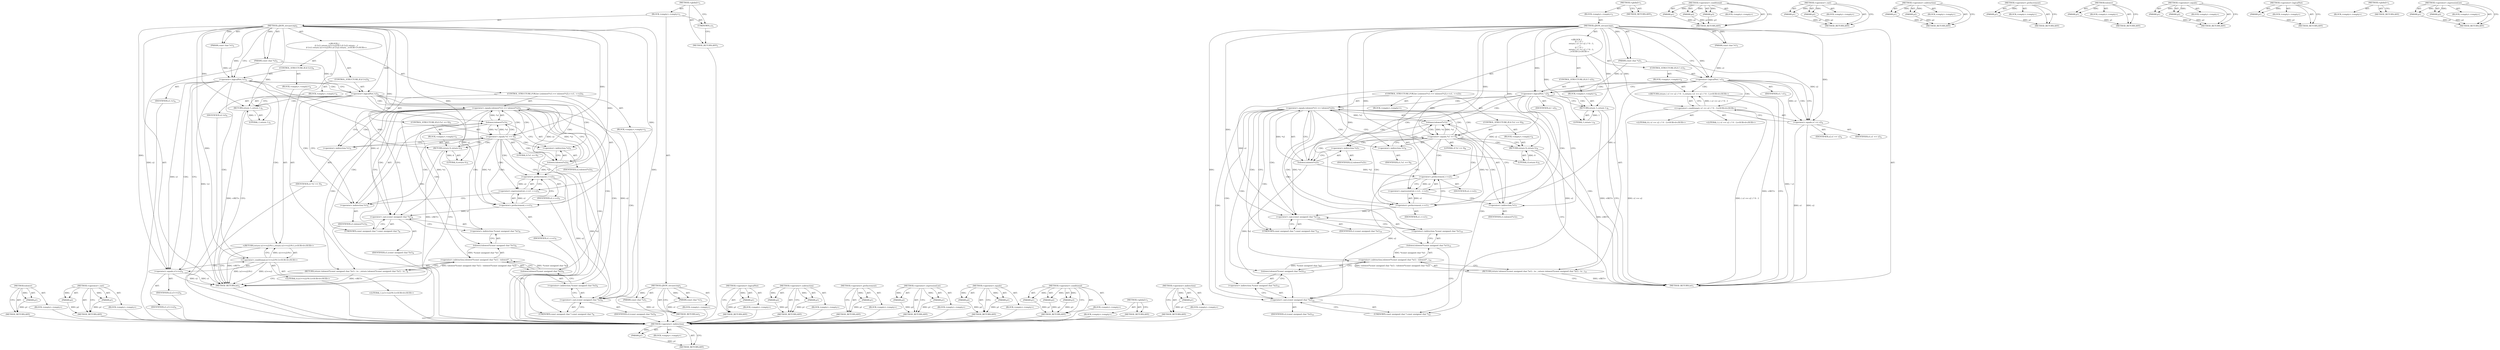 digraph "&lt;operator&gt;.indirection" {
vulnerable_101 [label=<(METHOD,&lt;operator&gt;.indirection)>];
vulnerable_102 [label=<(PARAM,p1)>];
vulnerable_103 [label=<(BLOCK,&lt;empty&gt;,&lt;empty&gt;)>];
vulnerable_104 [label=<(METHOD_RETURN,ANY)>];
vulnerable_6 [label=<(METHOD,&lt;global&gt;)<SUB>1</SUB>>];
vulnerable_7 [label=<(BLOCK,&lt;empty&gt;,&lt;empty&gt;)<SUB>1</SUB>>];
vulnerable_8 [label=<(METHOD,cJSON_strcasecmp)<SUB>1</SUB>>];
vulnerable_9 [label=<(PARAM,const char *s1)<SUB>1</SUB>>];
vulnerable_10 [label=<(PARAM,const char *s2)<SUB>1</SUB>>];
vulnerable_11 [label="<(BLOCK,{
	if ( ! s1 )
		return ( s1 == s2 ) ? 0 : 1;
	...,{
	if ( ! s1 )
		return ( s1 == s2 ) ? 0 : 1;
	...)<SUB>2</SUB>>"];
vulnerable_12 [label=<(CONTROL_STRUCTURE,IF,if (! s1))<SUB>3</SUB>>];
vulnerable_13 [label=<(&lt;operator&gt;.logicalNot,! s1)<SUB>3</SUB>>];
vulnerable_14 [label=<(IDENTIFIER,s1,! s1)<SUB>3</SUB>>];
vulnerable_15 [label=<(BLOCK,&lt;empty&gt;,&lt;empty&gt;)<SUB>4</SUB>>];
vulnerable_16 [label="<(RETURN,return ( s1 == s2 ) ? 0 : 1;,return ( s1 == s2 ) ? 0 : 1;)<SUB>4</SUB>>"];
vulnerable_17 [label="<(&lt;operator&gt;.conditional,( s1 == s2 ) ? 0 : 1)<SUB>4</SUB>>"];
vulnerable_18 [label=<(&lt;operator&gt;.equals,s1 == s2)<SUB>4</SUB>>];
vulnerable_19 [label=<(IDENTIFIER,s1,s1 == s2)<SUB>4</SUB>>];
vulnerable_20 [label=<(IDENTIFIER,s2,s1 == s2)<SUB>4</SUB>>];
vulnerable_21 [label="<(LITERAL,0,( s1 == s2 ) ? 0 : 1)<SUB>4</SUB>>"];
vulnerable_22 [label="<(LITERAL,1,( s1 == s2 ) ? 0 : 1)<SUB>4</SUB>>"];
vulnerable_23 [label=<(CONTROL_STRUCTURE,IF,if (! s2))<SUB>5</SUB>>];
vulnerable_24 [label=<(&lt;operator&gt;.logicalNot,! s2)<SUB>5</SUB>>];
vulnerable_25 [label=<(IDENTIFIER,s2,! s2)<SUB>5</SUB>>];
vulnerable_26 [label=<(BLOCK,&lt;empty&gt;,&lt;empty&gt;)<SUB>6</SUB>>];
vulnerable_27 [label=<(RETURN,return 1;,return 1;)<SUB>6</SUB>>];
vulnerable_28 [label=<(LITERAL,1,return 1;)<SUB>6</SUB>>];
vulnerable_29 [label=<(CONTROL_STRUCTURE,FOR,for (;tolower(*s1) == tolower(*s2);++s1, ++s2))<SUB>7</SUB>>];
vulnerable_30 [label=<(BLOCK,&lt;empty&gt;,&lt;empty&gt;)<SUB>7</SUB>>];
vulnerable_31 [label=<(&lt;operator&gt;.equals,tolower(*s1) == tolower(*s2))<SUB>7</SUB>>];
vulnerable_32 [label=<(tolower,tolower(*s1))<SUB>7</SUB>>];
vulnerable_33 [label=<(&lt;operator&gt;.indirection,*s1)<SUB>7</SUB>>];
vulnerable_34 [label=<(IDENTIFIER,s1,tolower(*s1))<SUB>7</SUB>>];
vulnerable_35 [label=<(tolower,tolower(*s2))<SUB>7</SUB>>];
vulnerable_36 [label=<(&lt;operator&gt;.indirection,*s2)<SUB>7</SUB>>];
vulnerable_37 [label=<(IDENTIFIER,s2,tolower(*s2))<SUB>7</SUB>>];
vulnerable_38 [label=<(&lt;operator&gt;.expressionList,++s1, ++s2)<SUB>7</SUB>>];
vulnerable_39 [label=<(&lt;operator&gt;.preIncrement,++s1)<SUB>7</SUB>>];
vulnerable_40 [label=<(IDENTIFIER,s1,++s1)<SUB>7</SUB>>];
vulnerable_41 [label=<(&lt;operator&gt;.preIncrement,++s2)<SUB>7</SUB>>];
vulnerable_42 [label=<(IDENTIFIER,s2,++s2)<SUB>7</SUB>>];
vulnerable_43 [label=<(CONTROL_STRUCTURE,IF,if (*s1 == 0))<SUB>8</SUB>>];
vulnerable_44 [label=<(&lt;operator&gt;.equals,*s1 == 0)<SUB>8</SUB>>];
vulnerable_45 [label=<(&lt;operator&gt;.indirection,*s1)<SUB>8</SUB>>];
vulnerable_46 [label=<(IDENTIFIER,s1,*s1 == 0)<SUB>8</SUB>>];
vulnerable_47 [label=<(LITERAL,0,*s1 == 0)<SUB>8</SUB>>];
vulnerable_48 [label=<(BLOCK,&lt;empty&gt;,&lt;empty&gt;)<SUB>9</SUB>>];
vulnerable_49 [label=<(RETURN,return 0;,return 0;)<SUB>9</SUB>>];
vulnerable_50 [label=<(LITERAL,0,return 0;)<SUB>9</SUB>>];
vulnerable_51 [label=<(RETURN,return tolower(*(const unsigned char *)s1) - to...,return tolower(*(const unsigned char *)s1) - to...)<SUB>10</SUB>>];
vulnerable_52 [label=<(&lt;operator&gt;.subtraction,tolower(*(const unsigned char *)s1) - tolower(*...)<SUB>10</SUB>>];
vulnerable_53 [label=<(tolower,tolower(*(const unsigned char *)s1))<SUB>10</SUB>>];
vulnerable_54 [label=<(&lt;operator&gt;.indirection,*(const unsigned char *)s1)<SUB>10</SUB>>];
vulnerable_55 [label=<(&lt;operator&gt;.cast,(const unsigned char *)s1)<SUB>10</SUB>>];
vulnerable_56 [label=<(UNKNOWN,const unsigned char *,const unsigned char *)<SUB>10</SUB>>];
vulnerable_57 [label=<(IDENTIFIER,s1,(const unsigned char *)s1)<SUB>10</SUB>>];
vulnerable_58 [label=<(tolower,tolower(*(const unsigned char *)s2))<SUB>10</SUB>>];
vulnerable_59 [label=<(&lt;operator&gt;.indirection,*(const unsigned char *)s2)<SUB>10</SUB>>];
vulnerable_60 [label=<(&lt;operator&gt;.cast,(const unsigned char *)s2)<SUB>10</SUB>>];
vulnerable_61 [label=<(UNKNOWN,const unsigned char *,const unsigned char *)<SUB>10</SUB>>];
vulnerable_62 [label=<(IDENTIFIER,s2,(const unsigned char *)s2)<SUB>10</SUB>>];
vulnerable_63 [label=<(METHOD_RETURN,int)<SUB>1</SUB>>];
vulnerable_65 [label=<(METHOD_RETURN,ANY)<SUB>1</SUB>>];
vulnerable_86 [label=<(METHOD,&lt;operator&gt;.conditional)>];
vulnerable_87 [label=<(PARAM,p1)>];
vulnerable_88 [label=<(PARAM,p2)>];
vulnerable_89 [label=<(PARAM,p3)>];
vulnerable_90 [label=<(BLOCK,&lt;empty&gt;,&lt;empty&gt;)>];
vulnerable_91 [label=<(METHOD_RETURN,ANY)>];
vulnerable_119 [label=<(METHOD,&lt;operator&gt;.cast)>];
vulnerable_120 [label=<(PARAM,p1)>];
vulnerable_121 [label=<(PARAM,p2)>];
vulnerable_122 [label=<(BLOCK,&lt;empty&gt;,&lt;empty&gt;)>];
vulnerable_123 [label=<(METHOD_RETURN,ANY)>];
vulnerable_114 [label=<(METHOD,&lt;operator&gt;.subtraction)>];
vulnerable_115 [label=<(PARAM,p1)>];
vulnerable_116 [label=<(PARAM,p2)>];
vulnerable_117 [label=<(BLOCK,&lt;empty&gt;,&lt;empty&gt;)>];
vulnerable_118 [label=<(METHOD_RETURN,ANY)>];
vulnerable_110 [label=<(METHOD,&lt;operator&gt;.preIncrement)>];
vulnerable_111 [label=<(PARAM,p1)>];
vulnerable_112 [label=<(BLOCK,&lt;empty&gt;,&lt;empty&gt;)>];
vulnerable_113 [label=<(METHOD_RETURN,ANY)>];
vulnerable_97 [label=<(METHOD,tolower)>];
vulnerable_98 [label=<(PARAM,p1)>];
vulnerable_99 [label=<(BLOCK,&lt;empty&gt;,&lt;empty&gt;)>];
vulnerable_100 [label=<(METHOD_RETURN,ANY)>];
vulnerable_92 [label=<(METHOD,&lt;operator&gt;.equals)>];
vulnerable_93 [label=<(PARAM,p1)>];
vulnerable_94 [label=<(PARAM,p2)>];
vulnerable_95 [label=<(BLOCK,&lt;empty&gt;,&lt;empty&gt;)>];
vulnerable_96 [label=<(METHOD_RETURN,ANY)>];
vulnerable_82 [label=<(METHOD,&lt;operator&gt;.logicalNot)>];
vulnerable_83 [label=<(PARAM,p1)>];
vulnerable_84 [label=<(BLOCK,&lt;empty&gt;,&lt;empty&gt;)>];
vulnerable_85 [label=<(METHOD_RETURN,ANY)>];
vulnerable_76 [label=<(METHOD,&lt;global&gt;)<SUB>1</SUB>>];
vulnerable_77 [label=<(BLOCK,&lt;empty&gt;,&lt;empty&gt;)>];
vulnerable_78 [label=<(METHOD_RETURN,ANY)>];
vulnerable_105 [label=<(METHOD,&lt;operator&gt;.expressionList)>];
vulnerable_106 [label=<(PARAM,p1)>];
vulnerable_107 [label=<(PARAM,p2)>];
vulnerable_108 [label=<(BLOCK,&lt;empty&gt;,&lt;empty&gt;)>];
vulnerable_109 [label=<(METHOD_RETURN,ANY)>];
fixed_104 [label=<(METHOD,tolower)>];
fixed_105 [label=<(PARAM,p1)>];
fixed_106 [label=<(BLOCK,&lt;empty&gt;,&lt;empty&gt;)>];
fixed_107 [label=<(METHOD_RETURN,ANY)>];
fixed_126 [label=<(METHOD,&lt;operator&gt;.cast)>];
fixed_127 [label=<(PARAM,p1)>];
fixed_128 [label=<(PARAM,p2)>];
fixed_129 [label=<(BLOCK,&lt;empty&gt;,&lt;empty&gt;)>];
fixed_130 [label=<(METHOD_RETURN,ANY)>];
fixed_6 [label=<(METHOD,&lt;global&gt;)<SUB>1</SUB>>];
fixed_7 [label=<(BLOCK,&lt;empty&gt;,&lt;empty&gt;)<SUB>1</SUB>>];
fixed_8 [label=<(METHOD,cJSON_strcasecmp)<SUB>1</SUB>>];
fixed_9 [label=<(PARAM,const char *s1)<SUB>1</SUB>>];
fixed_10 [label=<(PARAM,const char *s2)<SUB>1</SUB>>];
fixed_11 [label=<(BLOCK,&lt;empty&gt;,&lt;empty&gt;)>];
fixed_12 [label=<(METHOD_RETURN,int)<SUB>1</SUB>>];
fixed_14 [label=<(UNKNOWN,),))<SUB>1</SUB>>];
fixed_15 [label=<(METHOD,cJSON_strcasecmp)<SUB>2</SUB>>];
fixed_16 [label=<(PARAM,const char *s1)<SUB>2</SUB>>];
fixed_17 [label=<(PARAM,const char *s2)<SUB>2</SUB>>];
fixed_18 [label="<(BLOCK,{
	if (!s1) return (s1==s2)?0:1;if (!s2) return...,{
	if (!s1) return (s1==s2)?0:1;if (!s2) return...)<SUB>3</SUB>>"];
fixed_19 [label=<(CONTROL_STRUCTURE,IF,if (!s1))<SUB>4</SUB>>];
fixed_20 [label=<(&lt;operator&gt;.logicalNot,!s1)<SUB>4</SUB>>];
fixed_21 [label=<(IDENTIFIER,s1,!s1)<SUB>4</SUB>>];
fixed_22 [label=<(BLOCK,&lt;empty&gt;,&lt;empty&gt;)<SUB>4</SUB>>];
fixed_23 [label="<(RETURN,return (s1==s2)?0:1;,return (s1==s2)?0:1;)<SUB>4</SUB>>"];
fixed_24 [label="<(&lt;operator&gt;.conditional,(s1==s2)?0:1)<SUB>4</SUB>>"];
fixed_25 [label=<(&lt;operator&gt;.equals,s1==s2)<SUB>4</SUB>>];
fixed_26 [label=<(IDENTIFIER,s1,s1==s2)<SUB>4</SUB>>];
fixed_27 [label=<(IDENTIFIER,s2,s1==s2)<SUB>4</SUB>>];
fixed_28 [label="<(LITERAL,0,(s1==s2)?0:1)<SUB>4</SUB>>"];
fixed_29 [label="<(LITERAL,1,(s1==s2)?0:1)<SUB>4</SUB>>"];
fixed_30 [label=<(CONTROL_STRUCTURE,IF,if (!s2))<SUB>4</SUB>>];
fixed_31 [label=<(&lt;operator&gt;.logicalNot,!s2)<SUB>4</SUB>>];
fixed_32 [label=<(IDENTIFIER,s2,!s2)<SUB>4</SUB>>];
fixed_33 [label=<(BLOCK,&lt;empty&gt;,&lt;empty&gt;)<SUB>4</SUB>>];
fixed_34 [label=<(RETURN,return 1;,return 1;)<SUB>4</SUB>>];
fixed_35 [label=<(LITERAL,1,return 1;)<SUB>4</SUB>>];
fixed_36 [label=<(CONTROL_STRUCTURE,FOR,for (;tolower(*s1) == tolower(*s2);++s1, ++s2))<SUB>5</SUB>>];
fixed_37 [label=<(BLOCK,&lt;empty&gt;,&lt;empty&gt;)<SUB>5</SUB>>];
fixed_38 [label=<(&lt;operator&gt;.equals,tolower(*s1) == tolower(*s2))<SUB>5</SUB>>];
fixed_39 [label=<(tolower,tolower(*s1))<SUB>5</SUB>>];
fixed_40 [label=<(&lt;operator&gt;.indirection,*s1)<SUB>5</SUB>>];
fixed_41 [label=<(IDENTIFIER,s1,tolower(*s1))<SUB>5</SUB>>];
fixed_42 [label=<(tolower,tolower(*s2))<SUB>5</SUB>>];
fixed_43 [label=<(&lt;operator&gt;.indirection,*s2)<SUB>5</SUB>>];
fixed_44 [label=<(IDENTIFIER,s2,tolower(*s2))<SUB>5</SUB>>];
fixed_45 [label=<(&lt;operator&gt;.expressionList,++s1, ++s2)<SUB>5</SUB>>];
fixed_46 [label=<(&lt;operator&gt;.preIncrement,++s1)<SUB>5</SUB>>];
fixed_47 [label=<(IDENTIFIER,s1,++s1)<SUB>5</SUB>>];
fixed_48 [label=<(&lt;operator&gt;.preIncrement,++s2)<SUB>5</SUB>>];
fixed_49 [label=<(IDENTIFIER,s2,++s2)<SUB>5</SUB>>];
fixed_50 [label=<(CONTROL_STRUCTURE,IF,if (*s1 == 0))<SUB>5</SUB>>];
fixed_51 [label=<(&lt;operator&gt;.equals,*s1 == 0)<SUB>5</SUB>>];
fixed_52 [label=<(&lt;operator&gt;.indirection,*s1)<SUB>5</SUB>>];
fixed_53 [label=<(IDENTIFIER,s1,*s1 == 0)<SUB>5</SUB>>];
fixed_54 [label=<(LITERAL,0,*s1 == 0)<SUB>5</SUB>>];
fixed_55 [label=<(BLOCK,&lt;empty&gt;,&lt;empty&gt;)<SUB>5</SUB>>];
fixed_56 [label=<(RETURN,return 0;,return 0;)<SUB>5</SUB>>];
fixed_57 [label=<(LITERAL,0,return 0;)<SUB>5</SUB>>];
fixed_58 [label=<(RETURN,return tolower(*(const unsigned char *)s1) - to...,return tolower(*(const unsigned char *)s1) - to...)<SUB>6</SUB>>];
fixed_59 [label=<(&lt;operator&gt;.subtraction,tolower(*(const unsigned char *)s1) - tolower(*...)<SUB>6</SUB>>];
fixed_60 [label=<(tolower,tolower(*(const unsigned char *)s1))<SUB>6</SUB>>];
fixed_61 [label=<(&lt;operator&gt;.indirection,*(const unsigned char *)s1)<SUB>6</SUB>>];
fixed_62 [label=<(&lt;operator&gt;.cast,(const unsigned char *)s1)<SUB>6</SUB>>];
fixed_63 [label=<(UNKNOWN,const unsigned char *,const unsigned char *)<SUB>6</SUB>>];
fixed_64 [label=<(IDENTIFIER,s1,(const unsigned char *)s1)<SUB>6</SUB>>];
fixed_65 [label=<(tolower,tolower(*(const unsigned char *)s2))<SUB>6</SUB>>];
fixed_66 [label=<(&lt;operator&gt;.indirection,*(const unsigned char *)s2)<SUB>6</SUB>>];
fixed_67 [label=<(&lt;operator&gt;.cast,(const unsigned char *)s2)<SUB>6</SUB>>];
fixed_68 [label=<(UNKNOWN,const unsigned char *,const unsigned char *)<SUB>6</SUB>>];
fixed_69 [label=<(IDENTIFIER,s2,(const unsigned char *)s2)<SUB>6</SUB>>];
fixed_70 [label=<(METHOD_RETURN,int)<SUB>2</SUB>>];
fixed_72 [label=<(METHOD_RETURN,ANY)<SUB>1</SUB>>];
fixed_89 [label=<(METHOD,&lt;operator&gt;.logicalNot)>];
fixed_90 [label=<(PARAM,p1)>];
fixed_91 [label=<(BLOCK,&lt;empty&gt;,&lt;empty&gt;)>];
fixed_92 [label=<(METHOD_RETURN,ANY)>];
fixed_121 [label=<(METHOD,&lt;operator&gt;.subtraction)>];
fixed_122 [label=<(PARAM,p1)>];
fixed_123 [label=<(PARAM,p2)>];
fixed_124 [label=<(BLOCK,&lt;empty&gt;,&lt;empty&gt;)>];
fixed_125 [label=<(METHOD_RETURN,ANY)>];
fixed_117 [label=<(METHOD,&lt;operator&gt;.preIncrement)>];
fixed_118 [label=<(PARAM,p1)>];
fixed_119 [label=<(BLOCK,&lt;empty&gt;,&lt;empty&gt;)>];
fixed_120 [label=<(METHOD_RETURN,ANY)>];
fixed_112 [label=<(METHOD,&lt;operator&gt;.expressionList)>];
fixed_113 [label=<(PARAM,p1)>];
fixed_114 [label=<(PARAM,p2)>];
fixed_115 [label=<(BLOCK,&lt;empty&gt;,&lt;empty&gt;)>];
fixed_116 [label=<(METHOD_RETURN,ANY)>];
fixed_99 [label=<(METHOD,&lt;operator&gt;.equals)>];
fixed_100 [label=<(PARAM,p1)>];
fixed_101 [label=<(PARAM,p2)>];
fixed_102 [label=<(BLOCK,&lt;empty&gt;,&lt;empty&gt;)>];
fixed_103 [label=<(METHOD_RETURN,ANY)>];
fixed_93 [label=<(METHOD,&lt;operator&gt;.conditional)>];
fixed_94 [label=<(PARAM,p1)>];
fixed_95 [label=<(PARAM,p2)>];
fixed_96 [label=<(PARAM,p3)>];
fixed_97 [label=<(BLOCK,&lt;empty&gt;,&lt;empty&gt;)>];
fixed_98 [label=<(METHOD_RETURN,ANY)>];
fixed_83 [label=<(METHOD,&lt;global&gt;)<SUB>1</SUB>>];
fixed_84 [label=<(BLOCK,&lt;empty&gt;,&lt;empty&gt;)>];
fixed_85 [label=<(METHOD_RETURN,ANY)>];
fixed_108 [label=<(METHOD,&lt;operator&gt;.indirection)>];
fixed_109 [label=<(PARAM,p1)>];
fixed_110 [label=<(BLOCK,&lt;empty&gt;,&lt;empty&gt;)>];
fixed_111 [label=<(METHOD_RETURN,ANY)>];
vulnerable_101 -> vulnerable_102  [key=0, label="AST: "];
vulnerable_101 -> vulnerable_102  [key=1, label="DDG: "];
vulnerable_101 -> vulnerable_103  [key=0, label="AST: "];
vulnerable_101 -> vulnerable_104  [key=0, label="AST: "];
vulnerable_101 -> vulnerable_104  [key=1, label="CFG: "];
vulnerable_102 -> vulnerable_104  [key=0, label="DDG: p1"];
vulnerable_6 -> vulnerable_7  [key=0, label="AST: "];
vulnerable_6 -> vulnerable_65  [key=0, label="AST: "];
vulnerable_6 -> vulnerable_65  [key=1, label="CFG: "];
vulnerable_7 -> vulnerable_8  [key=0, label="AST: "];
vulnerable_8 -> vulnerable_9  [key=0, label="AST: "];
vulnerable_8 -> vulnerable_9  [key=1, label="DDG: "];
vulnerable_8 -> vulnerable_10  [key=0, label="AST: "];
vulnerable_8 -> vulnerable_10  [key=1, label="DDG: "];
vulnerable_8 -> vulnerable_11  [key=0, label="AST: "];
vulnerable_8 -> vulnerable_63  [key=0, label="AST: "];
vulnerable_8 -> vulnerable_13  [key=0, label="CFG: "];
vulnerable_8 -> vulnerable_13  [key=1, label="DDG: "];
vulnerable_8 -> vulnerable_24  [key=0, label="DDG: "];
vulnerable_8 -> vulnerable_27  [key=0, label="DDG: "];
vulnerable_8 -> vulnerable_17  [key=0, label="DDG: "];
vulnerable_8 -> vulnerable_28  [key=0, label="DDG: "];
vulnerable_8 -> vulnerable_39  [key=0, label="DDG: "];
vulnerable_8 -> vulnerable_41  [key=0, label="DDG: "];
vulnerable_8 -> vulnerable_44  [key=0, label="DDG: "];
vulnerable_8 -> vulnerable_49  [key=0, label="DDG: "];
vulnerable_8 -> vulnerable_50  [key=0, label="DDG: "];
vulnerable_8 -> vulnerable_18  [key=0, label="DDG: "];
vulnerable_8 -> vulnerable_55  [key=0, label="DDG: "];
vulnerable_8 -> vulnerable_60  [key=0, label="DDG: "];
vulnerable_9 -> vulnerable_13  [key=0, label="DDG: s1"];
vulnerable_10 -> vulnerable_24  [key=0, label="DDG: s2"];
vulnerable_10 -> vulnerable_18  [key=0, label="DDG: s2"];
vulnerable_11 -> vulnerable_12  [key=0, label="AST: "];
vulnerable_11 -> vulnerable_23  [key=0, label="AST: "];
vulnerable_11 -> vulnerable_29  [key=0, label="AST: "];
vulnerable_11 -> vulnerable_51  [key=0, label="AST: "];
vulnerable_12 -> vulnerable_13  [key=0, label="AST: "];
vulnerable_12 -> vulnerable_15  [key=0, label="AST: "];
vulnerable_13 -> vulnerable_14  [key=0, label="AST: "];
vulnerable_13 -> vulnerable_18  [key=0, label="CFG: "];
vulnerable_13 -> vulnerable_18  [key=1, label="DDG: s1"];
vulnerable_13 -> vulnerable_18  [key=2, label="CDG: "];
vulnerable_13 -> vulnerable_24  [key=0, label="CFG: "];
vulnerable_13 -> vulnerable_24  [key=1, label="CDG: "];
vulnerable_13 -> vulnerable_63  [key=0, label="DDG: ! s1"];
vulnerable_13 -> vulnerable_39  [key=0, label="DDG: s1"];
vulnerable_13 -> vulnerable_55  [key=0, label="DDG: s1"];
vulnerable_13 -> vulnerable_16  [key=0, label="CDG: "];
vulnerable_13 -> vulnerable_17  [key=0, label="CDG: "];
vulnerable_15 -> vulnerable_16  [key=0, label="AST: "];
vulnerable_16 -> vulnerable_17  [key=0, label="AST: "];
vulnerable_16 -> vulnerable_63  [key=0, label="CFG: "];
vulnerable_16 -> vulnerable_63  [key=1, label="DDG: &lt;RET&gt;"];
vulnerable_17 -> vulnerable_18  [key=0, label="AST: "];
vulnerable_17 -> vulnerable_21  [key=0, label="AST: "];
vulnerable_17 -> vulnerable_22  [key=0, label="AST: "];
vulnerable_17 -> vulnerable_16  [key=0, label="CFG: "];
vulnerable_17 -> vulnerable_16  [key=1, label="DDG: ( s1 == s2 ) ? 0 : 1"];
vulnerable_17 -> vulnerable_63  [key=0, label="DDG: s1 == s2"];
vulnerable_17 -> vulnerable_63  [key=1, label="DDG: ( s1 == s2 ) ? 0 : 1"];
vulnerable_18 -> vulnerable_19  [key=0, label="AST: "];
vulnerable_18 -> vulnerable_20  [key=0, label="AST: "];
vulnerable_18 -> vulnerable_17  [key=0, label="CFG: "];
vulnerable_18 -> vulnerable_63  [key=0, label="DDG: s1"];
vulnerable_18 -> vulnerable_63  [key=1, label="DDG: s2"];
vulnerable_23 -> vulnerable_24  [key=0, label="AST: "];
vulnerable_23 -> vulnerable_26  [key=0, label="AST: "];
vulnerable_24 -> vulnerable_25  [key=0, label="AST: "];
vulnerable_24 -> vulnerable_27  [key=0, label="CFG: "];
vulnerable_24 -> vulnerable_27  [key=1, label="CDG: "];
vulnerable_24 -> vulnerable_33  [key=0, label="CFG: "];
vulnerable_24 -> vulnerable_33  [key=1, label="CDG: "];
vulnerable_24 -> vulnerable_41  [key=0, label="DDG: s2"];
vulnerable_24 -> vulnerable_60  [key=0, label="DDG: s2"];
vulnerable_24 -> vulnerable_32  [key=0, label="CDG: "];
vulnerable_24 -> vulnerable_36  [key=0, label="CDG: "];
vulnerable_24 -> vulnerable_35  [key=0, label="CDG: "];
vulnerable_24 -> vulnerable_31  [key=0, label="CDG: "];
vulnerable_26 -> vulnerable_27  [key=0, label="AST: "];
vulnerable_27 -> vulnerable_28  [key=0, label="AST: "];
vulnerable_27 -> vulnerable_63  [key=0, label="CFG: "];
vulnerable_27 -> vulnerable_63  [key=1, label="DDG: &lt;RET&gt;"];
vulnerable_28 -> vulnerable_27  [key=0, label="DDG: 1"];
vulnerable_29 -> vulnerable_30  [key=0, label="AST: "];
vulnerable_29 -> vulnerable_31  [key=0, label="AST: "];
vulnerable_29 -> vulnerable_38  [key=0, label="AST: "];
vulnerable_29 -> vulnerable_43  [key=0, label="AST: "];
vulnerable_31 -> vulnerable_32  [key=0, label="AST: "];
vulnerable_31 -> vulnerable_35  [key=0, label="AST: "];
vulnerable_31 -> vulnerable_56  [key=0, label="CFG: "];
vulnerable_31 -> vulnerable_56  [key=1, label="CDG: "];
vulnerable_31 -> vulnerable_45  [key=0, label="CFG: "];
vulnerable_31 -> vulnerable_45  [key=1, label="CDG: "];
vulnerable_31 -> vulnerable_58  [key=0, label="CDG: "];
vulnerable_31 -> vulnerable_60  [key=0, label="CDG: "];
vulnerable_31 -> vulnerable_61  [key=0, label="CDG: "];
vulnerable_31 -> vulnerable_51  [key=0, label="CDG: "];
vulnerable_31 -> vulnerable_52  [key=0, label="CDG: "];
vulnerable_31 -> vulnerable_53  [key=0, label="CDG: "];
vulnerable_31 -> vulnerable_59  [key=0, label="CDG: "];
vulnerable_31 -> vulnerable_44  [key=0, label="CDG: "];
vulnerable_31 -> vulnerable_55  [key=0, label="CDG: "];
vulnerable_31 -> vulnerable_54  [key=0, label="CDG: "];
vulnerable_32 -> vulnerable_33  [key=0, label="AST: "];
vulnerable_32 -> vulnerable_36  [key=0, label="CFG: "];
vulnerable_32 -> vulnerable_31  [key=0, label="DDG: *s1"];
vulnerable_32 -> vulnerable_44  [key=0, label="DDG: *s1"];
vulnerable_32 -> vulnerable_55  [key=0, label="DDG: *s1"];
vulnerable_33 -> vulnerable_34  [key=0, label="AST: "];
vulnerable_33 -> vulnerable_32  [key=0, label="CFG: "];
vulnerable_35 -> vulnerable_36  [key=0, label="AST: "];
vulnerable_35 -> vulnerable_31  [key=0, label="CFG: "];
vulnerable_35 -> vulnerable_31  [key=1, label="DDG: *s2"];
vulnerable_35 -> vulnerable_41  [key=0, label="DDG: *s2"];
vulnerable_35 -> vulnerable_60  [key=0, label="DDG: *s2"];
vulnerable_36 -> vulnerable_37  [key=0, label="AST: "];
vulnerable_36 -> vulnerable_35  [key=0, label="CFG: "];
vulnerable_38 -> vulnerable_39  [key=0, label="AST: "];
vulnerable_38 -> vulnerable_41  [key=0, label="AST: "];
vulnerable_38 -> vulnerable_33  [key=0, label="CFG: "];
vulnerable_39 -> vulnerable_40  [key=0, label="AST: "];
vulnerable_39 -> vulnerable_41  [key=0, label="CFG: "];
vulnerable_39 -> vulnerable_38  [key=0, label="DDG: s1"];
vulnerable_39 -> vulnerable_55  [key=0, label="DDG: s1"];
vulnerable_41 -> vulnerable_42  [key=0, label="AST: "];
vulnerable_41 -> vulnerable_38  [key=0, label="CFG: "];
vulnerable_41 -> vulnerable_38  [key=1, label="DDG: s2"];
vulnerable_41 -> vulnerable_60  [key=0, label="DDG: s2"];
vulnerable_43 -> vulnerable_44  [key=0, label="AST: "];
vulnerable_43 -> vulnerable_48  [key=0, label="AST: "];
vulnerable_44 -> vulnerable_45  [key=0, label="AST: "];
vulnerable_44 -> vulnerable_47  [key=0, label="AST: "];
vulnerable_44 -> vulnerable_49  [key=0, label="CFG: "];
vulnerable_44 -> vulnerable_49  [key=1, label="CDG: "];
vulnerable_44 -> vulnerable_39  [key=0, label="CFG: "];
vulnerable_44 -> vulnerable_39  [key=1, label="DDG: *s1"];
vulnerable_44 -> vulnerable_39  [key=2, label="CDG: "];
vulnerable_44 -> vulnerable_32  [key=0, label="DDG: *s1"];
vulnerable_44 -> vulnerable_32  [key=1, label="CDG: "];
vulnerable_44 -> vulnerable_33  [key=0, label="CDG: "];
vulnerable_44 -> vulnerable_36  [key=0, label="CDG: "];
vulnerable_44 -> vulnerable_38  [key=0, label="CDG: "];
vulnerable_44 -> vulnerable_41  [key=0, label="CDG: "];
vulnerable_44 -> vulnerable_35  [key=0, label="CDG: "];
vulnerable_44 -> vulnerable_31  [key=0, label="CDG: "];
vulnerable_45 -> vulnerable_46  [key=0, label="AST: "];
vulnerable_45 -> vulnerable_44  [key=0, label="CFG: "];
vulnerable_48 -> vulnerable_49  [key=0, label="AST: "];
vulnerable_49 -> vulnerable_50  [key=0, label="AST: "];
vulnerable_49 -> vulnerable_63  [key=0, label="CFG: "];
vulnerable_49 -> vulnerable_63  [key=1, label="DDG: &lt;RET&gt;"];
vulnerable_50 -> vulnerable_49  [key=0, label="DDG: 0"];
vulnerable_51 -> vulnerable_52  [key=0, label="AST: "];
vulnerable_51 -> vulnerable_63  [key=0, label="CFG: "];
vulnerable_51 -> vulnerable_63  [key=1, label="DDG: &lt;RET&gt;"];
vulnerable_52 -> vulnerable_53  [key=0, label="AST: "];
vulnerable_52 -> vulnerable_58  [key=0, label="AST: "];
vulnerable_52 -> vulnerable_51  [key=0, label="CFG: "];
vulnerable_52 -> vulnerable_51  [key=1, label="DDG: tolower(*(const unsigned char *)s1) - tolower(*(const unsigned char *)s2)"];
vulnerable_53 -> vulnerable_54  [key=0, label="AST: "];
vulnerable_53 -> vulnerable_61  [key=0, label="CFG: "];
vulnerable_53 -> vulnerable_52  [key=0, label="DDG: *(const unsigned char *)s1"];
vulnerable_54 -> vulnerable_55  [key=0, label="AST: "];
vulnerable_54 -> vulnerable_53  [key=0, label="CFG: "];
vulnerable_55 -> vulnerable_56  [key=0, label="AST: "];
vulnerable_55 -> vulnerable_57  [key=0, label="AST: "];
vulnerable_55 -> vulnerable_54  [key=0, label="CFG: "];
vulnerable_56 -> vulnerable_55  [key=0, label="CFG: "];
vulnerable_58 -> vulnerable_59  [key=0, label="AST: "];
vulnerable_58 -> vulnerable_52  [key=0, label="CFG: "];
vulnerable_58 -> vulnerable_52  [key=1, label="DDG: *(const unsigned char *)s2"];
vulnerable_59 -> vulnerable_60  [key=0, label="AST: "];
vulnerable_59 -> vulnerable_58  [key=0, label="CFG: "];
vulnerable_60 -> vulnerable_61  [key=0, label="AST: "];
vulnerable_60 -> vulnerable_62  [key=0, label="AST: "];
vulnerable_60 -> vulnerable_59  [key=0, label="CFG: "];
vulnerable_61 -> vulnerable_60  [key=0, label="CFG: "];
vulnerable_86 -> vulnerable_87  [key=0, label="AST: "];
vulnerable_86 -> vulnerable_87  [key=1, label="DDG: "];
vulnerable_86 -> vulnerable_90  [key=0, label="AST: "];
vulnerable_86 -> vulnerable_88  [key=0, label="AST: "];
vulnerable_86 -> vulnerable_88  [key=1, label="DDG: "];
vulnerable_86 -> vulnerable_91  [key=0, label="AST: "];
vulnerable_86 -> vulnerable_91  [key=1, label="CFG: "];
vulnerable_86 -> vulnerable_89  [key=0, label="AST: "];
vulnerable_86 -> vulnerable_89  [key=1, label="DDG: "];
vulnerable_87 -> vulnerable_91  [key=0, label="DDG: p1"];
vulnerable_88 -> vulnerable_91  [key=0, label="DDG: p2"];
vulnerable_89 -> vulnerable_91  [key=0, label="DDG: p3"];
vulnerable_119 -> vulnerable_120  [key=0, label="AST: "];
vulnerable_119 -> vulnerable_120  [key=1, label="DDG: "];
vulnerable_119 -> vulnerable_122  [key=0, label="AST: "];
vulnerable_119 -> vulnerable_121  [key=0, label="AST: "];
vulnerable_119 -> vulnerable_121  [key=1, label="DDG: "];
vulnerable_119 -> vulnerable_123  [key=0, label="AST: "];
vulnerable_119 -> vulnerable_123  [key=1, label="CFG: "];
vulnerable_120 -> vulnerable_123  [key=0, label="DDG: p1"];
vulnerable_121 -> vulnerable_123  [key=0, label="DDG: p2"];
vulnerable_114 -> vulnerable_115  [key=0, label="AST: "];
vulnerable_114 -> vulnerable_115  [key=1, label="DDG: "];
vulnerable_114 -> vulnerable_117  [key=0, label="AST: "];
vulnerable_114 -> vulnerable_116  [key=0, label="AST: "];
vulnerable_114 -> vulnerable_116  [key=1, label="DDG: "];
vulnerable_114 -> vulnerable_118  [key=0, label="AST: "];
vulnerable_114 -> vulnerable_118  [key=1, label="CFG: "];
vulnerable_115 -> vulnerable_118  [key=0, label="DDG: p1"];
vulnerable_116 -> vulnerable_118  [key=0, label="DDG: p2"];
vulnerable_110 -> vulnerable_111  [key=0, label="AST: "];
vulnerable_110 -> vulnerable_111  [key=1, label="DDG: "];
vulnerable_110 -> vulnerable_112  [key=0, label="AST: "];
vulnerable_110 -> vulnerable_113  [key=0, label="AST: "];
vulnerable_110 -> vulnerable_113  [key=1, label="CFG: "];
vulnerable_111 -> vulnerable_113  [key=0, label="DDG: p1"];
vulnerable_97 -> vulnerable_98  [key=0, label="AST: "];
vulnerable_97 -> vulnerable_98  [key=1, label="DDG: "];
vulnerable_97 -> vulnerable_99  [key=0, label="AST: "];
vulnerable_97 -> vulnerable_100  [key=0, label="AST: "];
vulnerable_97 -> vulnerable_100  [key=1, label="CFG: "];
vulnerable_98 -> vulnerable_100  [key=0, label="DDG: p1"];
vulnerable_92 -> vulnerable_93  [key=0, label="AST: "];
vulnerable_92 -> vulnerable_93  [key=1, label="DDG: "];
vulnerable_92 -> vulnerable_95  [key=0, label="AST: "];
vulnerable_92 -> vulnerable_94  [key=0, label="AST: "];
vulnerable_92 -> vulnerable_94  [key=1, label="DDG: "];
vulnerable_92 -> vulnerable_96  [key=0, label="AST: "];
vulnerable_92 -> vulnerable_96  [key=1, label="CFG: "];
vulnerable_93 -> vulnerable_96  [key=0, label="DDG: p1"];
vulnerable_94 -> vulnerable_96  [key=0, label="DDG: p2"];
vulnerable_82 -> vulnerable_83  [key=0, label="AST: "];
vulnerable_82 -> vulnerable_83  [key=1, label="DDG: "];
vulnerable_82 -> vulnerable_84  [key=0, label="AST: "];
vulnerable_82 -> vulnerable_85  [key=0, label="AST: "];
vulnerable_82 -> vulnerable_85  [key=1, label="CFG: "];
vulnerable_83 -> vulnerable_85  [key=0, label="DDG: p1"];
vulnerable_76 -> vulnerable_77  [key=0, label="AST: "];
vulnerable_76 -> vulnerable_78  [key=0, label="AST: "];
vulnerable_76 -> vulnerable_78  [key=1, label="CFG: "];
vulnerable_105 -> vulnerable_106  [key=0, label="AST: "];
vulnerable_105 -> vulnerable_106  [key=1, label="DDG: "];
vulnerable_105 -> vulnerable_108  [key=0, label="AST: "];
vulnerable_105 -> vulnerable_107  [key=0, label="AST: "];
vulnerable_105 -> vulnerable_107  [key=1, label="DDG: "];
vulnerable_105 -> vulnerable_109  [key=0, label="AST: "];
vulnerable_105 -> vulnerable_109  [key=1, label="CFG: "];
vulnerable_106 -> vulnerable_109  [key=0, label="DDG: p1"];
vulnerable_107 -> vulnerable_109  [key=0, label="DDG: p2"];
fixed_104 -> fixed_105  [key=0, label="AST: "];
fixed_104 -> fixed_105  [key=1, label="DDG: "];
fixed_104 -> fixed_106  [key=0, label="AST: "];
fixed_104 -> fixed_107  [key=0, label="AST: "];
fixed_104 -> fixed_107  [key=1, label="CFG: "];
fixed_105 -> fixed_107  [key=0, label="DDG: p1"];
fixed_106 -> vulnerable_101  [key=0];
fixed_107 -> vulnerable_101  [key=0];
fixed_126 -> fixed_127  [key=0, label="AST: "];
fixed_126 -> fixed_127  [key=1, label="DDG: "];
fixed_126 -> fixed_129  [key=0, label="AST: "];
fixed_126 -> fixed_128  [key=0, label="AST: "];
fixed_126 -> fixed_128  [key=1, label="DDG: "];
fixed_126 -> fixed_130  [key=0, label="AST: "];
fixed_126 -> fixed_130  [key=1, label="CFG: "];
fixed_127 -> fixed_130  [key=0, label="DDG: p1"];
fixed_128 -> fixed_130  [key=0, label="DDG: p2"];
fixed_129 -> vulnerable_101  [key=0];
fixed_130 -> vulnerable_101  [key=0];
fixed_6 -> fixed_7  [key=0, label="AST: "];
fixed_6 -> fixed_72  [key=0, label="AST: "];
fixed_6 -> fixed_14  [key=0, label="CFG: "];
fixed_7 -> fixed_8  [key=0, label="AST: "];
fixed_7 -> fixed_14  [key=0, label="AST: "];
fixed_7 -> fixed_15  [key=0, label="AST: "];
fixed_8 -> fixed_9  [key=0, label="AST: "];
fixed_8 -> fixed_9  [key=1, label="DDG: "];
fixed_8 -> fixed_10  [key=0, label="AST: "];
fixed_8 -> fixed_10  [key=1, label="DDG: "];
fixed_8 -> fixed_11  [key=0, label="AST: "];
fixed_8 -> fixed_12  [key=0, label="AST: "];
fixed_8 -> fixed_12  [key=1, label="CFG: "];
fixed_9 -> fixed_12  [key=0, label="DDG: s1"];
fixed_10 -> fixed_12  [key=0, label="DDG: s2"];
fixed_11 -> vulnerable_101  [key=0];
fixed_12 -> vulnerable_101  [key=0];
fixed_14 -> fixed_72  [key=0, label="CFG: "];
fixed_15 -> fixed_16  [key=0, label="AST: "];
fixed_15 -> fixed_16  [key=1, label="DDG: "];
fixed_15 -> fixed_17  [key=0, label="AST: "];
fixed_15 -> fixed_17  [key=1, label="DDG: "];
fixed_15 -> fixed_18  [key=0, label="AST: "];
fixed_15 -> fixed_70  [key=0, label="AST: "];
fixed_15 -> fixed_20  [key=0, label="CFG: "];
fixed_15 -> fixed_20  [key=1, label="DDG: "];
fixed_15 -> fixed_31  [key=0, label="DDG: "];
fixed_15 -> fixed_34  [key=0, label="DDG: "];
fixed_15 -> fixed_24  [key=0, label="DDG: "];
fixed_15 -> fixed_35  [key=0, label="DDG: "];
fixed_15 -> fixed_46  [key=0, label="DDG: "];
fixed_15 -> fixed_48  [key=0, label="DDG: "];
fixed_15 -> fixed_51  [key=0, label="DDG: "];
fixed_15 -> fixed_56  [key=0, label="DDG: "];
fixed_15 -> fixed_57  [key=0, label="DDG: "];
fixed_15 -> fixed_25  [key=0, label="DDG: "];
fixed_15 -> fixed_62  [key=0, label="DDG: "];
fixed_15 -> fixed_67  [key=0, label="DDG: "];
fixed_16 -> fixed_20  [key=0, label="DDG: s1"];
fixed_17 -> fixed_31  [key=0, label="DDG: s2"];
fixed_17 -> fixed_25  [key=0, label="DDG: s2"];
fixed_18 -> fixed_19  [key=0, label="AST: "];
fixed_18 -> fixed_30  [key=0, label="AST: "];
fixed_18 -> fixed_36  [key=0, label="AST: "];
fixed_18 -> fixed_58  [key=0, label="AST: "];
fixed_19 -> fixed_20  [key=0, label="AST: "];
fixed_19 -> fixed_22  [key=0, label="AST: "];
fixed_20 -> fixed_21  [key=0, label="AST: "];
fixed_20 -> fixed_25  [key=0, label="CFG: "];
fixed_20 -> fixed_25  [key=1, label="DDG: s1"];
fixed_20 -> fixed_25  [key=2, label="CDG: "];
fixed_20 -> fixed_31  [key=0, label="CFG: "];
fixed_20 -> fixed_31  [key=1, label="CDG: "];
fixed_20 -> fixed_70  [key=0, label="DDG: !s1"];
fixed_20 -> fixed_46  [key=0, label="DDG: s1"];
fixed_20 -> fixed_62  [key=0, label="DDG: s1"];
fixed_20 -> fixed_24  [key=0, label="CDG: "];
fixed_20 -> fixed_23  [key=0, label="CDG: "];
fixed_21 -> vulnerable_101  [key=0];
fixed_22 -> fixed_23  [key=0, label="AST: "];
fixed_23 -> fixed_24  [key=0, label="AST: "];
fixed_23 -> fixed_70  [key=0, label="CFG: "];
fixed_23 -> fixed_70  [key=1, label="DDG: &lt;RET&gt;"];
fixed_24 -> fixed_25  [key=0, label="AST: "];
fixed_24 -> fixed_28  [key=0, label="AST: "];
fixed_24 -> fixed_29  [key=0, label="AST: "];
fixed_24 -> fixed_23  [key=0, label="CFG: "];
fixed_24 -> fixed_23  [key=1, label="DDG: (s1==s2)?0:1"];
fixed_24 -> fixed_70  [key=0, label="DDG: s1==s2"];
fixed_24 -> fixed_70  [key=1, label="DDG: (s1==s2)?0:1"];
fixed_25 -> fixed_26  [key=0, label="AST: "];
fixed_25 -> fixed_27  [key=0, label="AST: "];
fixed_25 -> fixed_24  [key=0, label="CFG: "];
fixed_25 -> fixed_70  [key=0, label="DDG: s1"];
fixed_25 -> fixed_70  [key=1, label="DDG: s2"];
fixed_26 -> vulnerable_101  [key=0];
fixed_27 -> vulnerable_101  [key=0];
fixed_28 -> vulnerable_101  [key=0];
fixed_29 -> vulnerable_101  [key=0];
fixed_30 -> fixed_31  [key=0, label="AST: "];
fixed_30 -> fixed_33  [key=0, label="AST: "];
fixed_31 -> fixed_32  [key=0, label="AST: "];
fixed_31 -> fixed_34  [key=0, label="CFG: "];
fixed_31 -> fixed_34  [key=1, label="CDG: "];
fixed_31 -> fixed_40  [key=0, label="CFG: "];
fixed_31 -> fixed_40  [key=1, label="CDG: "];
fixed_31 -> fixed_48  [key=0, label="DDG: s2"];
fixed_31 -> fixed_67  [key=0, label="DDG: s2"];
fixed_31 -> fixed_42  [key=0, label="CDG: "];
fixed_31 -> fixed_38  [key=0, label="CDG: "];
fixed_31 -> fixed_39  [key=0, label="CDG: "];
fixed_31 -> fixed_43  [key=0, label="CDG: "];
fixed_32 -> vulnerable_101  [key=0];
fixed_33 -> fixed_34  [key=0, label="AST: "];
fixed_34 -> fixed_35  [key=0, label="AST: "];
fixed_34 -> fixed_70  [key=0, label="CFG: "];
fixed_34 -> fixed_70  [key=1, label="DDG: &lt;RET&gt;"];
fixed_35 -> fixed_34  [key=0, label="DDG: 1"];
fixed_36 -> fixed_37  [key=0, label="AST: "];
fixed_36 -> fixed_38  [key=0, label="AST: "];
fixed_36 -> fixed_45  [key=0, label="AST: "];
fixed_36 -> fixed_50  [key=0, label="AST: "];
fixed_37 -> vulnerable_101  [key=0];
fixed_38 -> fixed_39  [key=0, label="AST: "];
fixed_38 -> fixed_42  [key=0, label="AST: "];
fixed_38 -> fixed_63  [key=0, label="CFG: "];
fixed_38 -> fixed_63  [key=1, label="CDG: "];
fixed_38 -> fixed_52  [key=0, label="CFG: "];
fixed_38 -> fixed_52  [key=1, label="CDG: "];
fixed_38 -> fixed_58  [key=0, label="CDG: "];
fixed_38 -> fixed_68  [key=0, label="CDG: "];
fixed_38 -> fixed_60  [key=0, label="CDG: "];
fixed_38 -> fixed_61  [key=0, label="CDG: "];
fixed_38 -> fixed_51  [key=0, label="CDG: "];
fixed_38 -> fixed_66  [key=0, label="CDG: "];
fixed_38 -> fixed_67  [key=0, label="CDG: "];
fixed_38 -> fixed_65  [key=0, label="CDG: "];
fixed_38 -> fixed_59  [key=0, label="CDG: "];
fixed_38 -> fixed_62  [key=0, label="CDG: "];
fixed_39 -> fixed_40  [key=0, label="AST: "];
fixed_39 -> fixed_43  [key=0, label="CFG: "];
fixed_39 -> fixed_38  [key=0, label="DDG: *s1"];
fixed_39 -> fixed_51  [key=0, label="DDG: *s1"];
fixed_39 -> fixed_62  [key=0, label="DDG: *s1"];
fixed_40 -> fixed_41  [key=0, label="AST: "];
fixed_40 -> fixed_39  [key=0, label="CFG: "];
fixed_41 -> vulnerable_101  [key=0];
fixed_42 -> fixed_43  [key=0, label="AST: "];
fixed_42 -> fixed_38  [key=0, label="CFG: "];
fixed_42 -> fixed_38  [key=1, label="DDG: *s2"];
fixed_42 -> fixed_48  [key=0, label="DDG: *s2"];
fixed_42 -> fixed_67  [key=0, label="DDG: *s2"];
fixed_43 -> fixed_44  [key=0, label="AST: "];
fixed_43 -> fixed_42  [key=0, label="CFG: "];
fixed_44 -> vulnerable_101  [key=0];
fixed_45 -> fixed_46  [key=0, label="AST: "];
fixed_45 -> fixed_48  [key=0, label="AST: "];
fixed_45 -> fixed_40  [key=0, label="CFG: "];
fixed_46 -> fixed_47  [key=0, label="AST: "];
fixed_46 -> fixed_48  [key=0, label="CFG: "];
fixed_46 -> fixed_45  [key=0, label="DDG: s1"];
fixed_46 -> fixed_62  [key=0, label="DDG: s1"];
fixed_47 -> vulnerable_101  [key=0];
fixed_48 -> fixed_49  [key=0, label="AST: "];
fixed_48 -> fixed_45  [key=0, label="CFG: "];
fixed_48 -> fixed_45  [key=1, label="DDG: s2"];
fixed_48 -> fixed_67  [key=0, label="DDG: s2"];
fixed_49 -> vulnerable_101  [key=0];
fixed_50 -> fixed_51  [key=0, label="AST: "];
fixed_50 -> fixed_55  [key=0, label="AST: "];
fixed_51 -> fixed_52  [key=0, label="AST: "];
fixed_51 -> fixed_54  [key=0, label="AST: "];
fixed_51 -> fixed_56  [key=0, label="CFG: "];
fixed_51 -> fixed_56  [key=1, label="CDG: "];
fixed_51 -> fixed_46  [key=0, label="CFG: "];
fixed_51 -> fixed_46  [key=1, label="DDG: *s1"];
fixed_51 -> fixed_46  [key=2, label="CDG: "];
fixed_51 -> fixed_39  [key=0, label="DDG: *s1"];
fixed_51 -> fixed_39  [key=1, label="CDG: "];
fixed_51 -> fixed_48  [key=0, label="CDG: "];
fixed_51 -> fixed_42  [key=0, label="CDG: "];
fixed_51 -> fixed_38  [key=0, label="CDG: "];
fixed_51 -> fixed_45  [key=0, label="CDG: "];
fixed_51 -> fixed_40  [key=0, label="CDG: "];
fixed_51 -> fixed_43  [key=0, label="CDG: "];
fixed_52 -> fixed_53  [key=0, label="AST: "];
fixed_52 -> fixed_51  [key=0, label="CFG: "];
fixed_53 -> vulnerable_101  [key=0];
fixed_54 -> vulnerable_101  [key=0];
fixed_55 -> fixed_56  [key=0, label="AST: "];
fixed_56 -> fixed_57  [key=0, label="AST: "];
fixed_56 -> fixed_70  [key=0, label="CFG: "];
fixed_56 -> fixed_70  [key=1, label="DDG: &lt;RET&gt;"];
fixed_57 -> fixed_56  [key=0, label="DDG: 0"];
fixed_58 -> fixed_59  [key=0, label="AST: "];
fixed_58 -> fixed_70  [key=0, label="CFG: "];
fixed_58 -> fixed_70  [key=1, label="DDG: &lt;RET&gt;"];
fixed_59 -> fixed_60  [key=0, label="AST: "];
fixed_59 -> fixed_65  [key=0, label="AST: "];
fixed_59 -> fixed_58  [key=0, label="CFG: "];
fixed_59 -> fixed_58  [key=1, label="DDG: tolower(*(const unsigned char *)s1) - tolower(*(const unsigned char *)s2)"];
fixed_60 -> fixed_61  [key=0, label="AST: "];
fixed_60 -> fixed_68  [key=0, label="CFG: "];
fixed_60 -> fixed_59  [key=0, label="DDG: *(const unsigned char *)s1"];
fixed_61 -> fixed_62  [key=0, label="AST: "];
fixed_61 -> fixed_60  [key=0, label="CFG: "];
fixed_62 -> fixed_63  [key=0, label="AST: "];
fixed_62 -> fixed_64  [key=0, label="AST: "];
fixed_62 -> fixed_61  [key=0, label="CFG: "];
fixed_63 -> fixed_62  [key=0, label="CFG: "];
fixed_64 -> vulnerable_101  [key=0];
fixed_65 -> fixed_66  [key=0, label="AST: "];
fixed_65 -> fixed_59  [key=0, label="CFG: "];
fixed_65 -> fixed_59  [key=1, label="DDG: *(const unsigned char *)s2"];
fixed_66 -> fixed_67  [key=0, label="AST: "];
fixed_66 -> fixed_65  [key=0, label="CFG: "];
fixed_67 -> fixed_68  [key=0, label="AST: "];
fixed_67 -> fixed_69  [key=0, label="AST: "];
fixed_67 -> fixed_66  [key=0, label="CFG: "];
fixed_68 -> fixed_67  [key=0, label="CFG: "];
fixed_69 -> vulnerable_101  [key=0];
fixed_70 -> vulnerable_101  [key=0];
fixed_72 -> vulnerable_101  [key=0];
fixed_89 -> fixed_90  [key=0, label="AST: "];
fixed_89 -> fixed_90  [key=1, label="DDG: "];
fixed_89 -> fixed_91  [key=0, label="AST: "];
fixed_89 -> fixed_92  [key=0, label="AST: "];
fixed_89 -> fixed_92  [key=1, label="CFG: "];
fixed_90 -> fixed_92  [key=0, label="DDG: p1"];
fixed_91 -> vulnerable_101  [key=0];
fixed_92 -> vulnerable_101  [key=0];
fixed_121 -> fixed_122  [key=0, label="AST: "];
fixed_121 -> fixed_122  [key=1, label="DDG: "];
fixed_121 -> fixed_124  [key=0, label="AST: "];
fixed_121 -> fixed_123  [key=0, label="AST: "];
fixed_121 -> fixed_123  [key=1, label="DDG: "];
fixed_121 -> fixed_125  [key=0, label="AST: "];
fixed_121 -> fixed_125  [key=1, label="CFG: "];
fixed_122 -> fixed_125  [key=0, label="DDG: p1"];
fixed_123 -> fixed_125  [key=0, label="DDG: p2"];
fixed_124 -> vulnerable_101  [key=0];
fixed_125 -> vulnerable_101  [key=0];
fixed_117 -> fixed_118  [key=0, label="AST: "];
fixed_117 -> fixed_118  [key=1, label="DDG: "];
fixed_117 -> fixed_119  [key=0, label="AST: "];
fixed_117 -> fixed_120  [key=0, label="AST: "];
fixed_117 -> fixed_120  [key=1, label="CFG: "];
fixed_118 -> fixed_120  [key=0, label="DDG: p1"];
fixed_119 -> vulnerable_101  [key=0];
fixed_120 -> vulnerable_101  [key=0];
fixed_112 -> fixed_113  [key=0, label="AST: "];
fixed_112 -> fixed_113  [key=1, label="DDG: "];
fixed_112 -> fixed_115  [key=0, label="AST: "];
fixed_112 -> fixed_114  [key=0, label="AST: "];
fixed_112 -> fixed_114  [key=1, label="DDG: "];
fixed_112 -> fixed_116  [key=0, label="AST: "];
fixed_112 -> fixed_116  [key=1, label="CFG: "];
fixed_113 -> fixed_116  [key=0, label="DDG: p1"];
fixed_114 -> fixed_116  [key=0, label="DDG: p2"];
fixed_115 -> vulnerable_101  [key=0];
fixed_116 -> vulnerable_101  [key=0];
fixed_99 -> fixed_100  [key=0, label="AST: "];
fixed_99 -> fixed_100  [key=1, label="DDG: "];
fixed_99 -> fixed_102  [key=0, label="AST: "];
fixed_99 -> fixed_101  [key=0, label="AST: "];
fixed_99 -> fixed_101  [key=1, label="DDG: "];
fixed_99 -> fixed_103  [key=0, label="AST: "];
fixed_99 -> fixed_103  [key=1, label="CFG: "];
fixed_100 -> fixed_103  [key=0, label="DDG: p1"];
fixed_101 -> fixed_103  [key=0, label="DDG: p2"];
fixed_102 -> vulnerable_101  [key=0];
fixed_103 -> vulnerable_101  [key=0];
fixed_93 -> fixed_94  [key=0, label="AST: "];
fixed_93 -> fixed_94  [key=1, label="DDG: "];
fixed_93 -> fixed_97  [key=0, label="AST: "];
fixed_93 -> fixed_95  [key=0, label="AST: "];
fixed_93 -> fixed_95  [key=1, label="DDG: "];
fixed_93 -> fixed_98  [key=0, label="AST: "];
fixed_93 -> fixed_98  [key=1, label="CFG: "];
fixed_93 -> fixed_96  [key=0, label="AST: "];
fixed_93 -> fixed_96  [key=1, label="DDG: "];
fixed_94 -> fixed_98  [key=0, label="DDG: p1"];
fixed_95 -> fixed_98  [key=0, label="DDG: p2"];
fixed_96 -> fixed_98  [key=0, label="DDG: p3"];
fixed_97 -> vulnerable_101  [key=0];
fixed_98 -> vulnerable_101  [key=0];
fixed_83 -> fixed_84  [key=0, label="AST: "];
fixed_83 -> fixed_85  [key=0, label="AST: "];
fixed_83 -> fixed_85  [key=1, label="CFG: "];
fixed_84 -> vulnerable_101  [key=0];
fixed_85 -> vulnerable_101  [key=0];
fixed_108 -> fixed_109  [key=0, label="AST: "];
fixed_108 -> fixed_109  [key=1, label="DDG: "];
fixed_108 -> fixed_110  [key=0, label="AST: "];
fixed_108 -> fixed_111  [key=0, label="AST: "];
fixed_108 -> fixed_111  [key=1, label="CFG: "];
fixed_109 -> fixed_111  [key=0, label="DDG: p1"];
fixed_110 -> vulnerable_101  [key=0];
fixed_111 -> vulnerable_101  [key=0];
}
